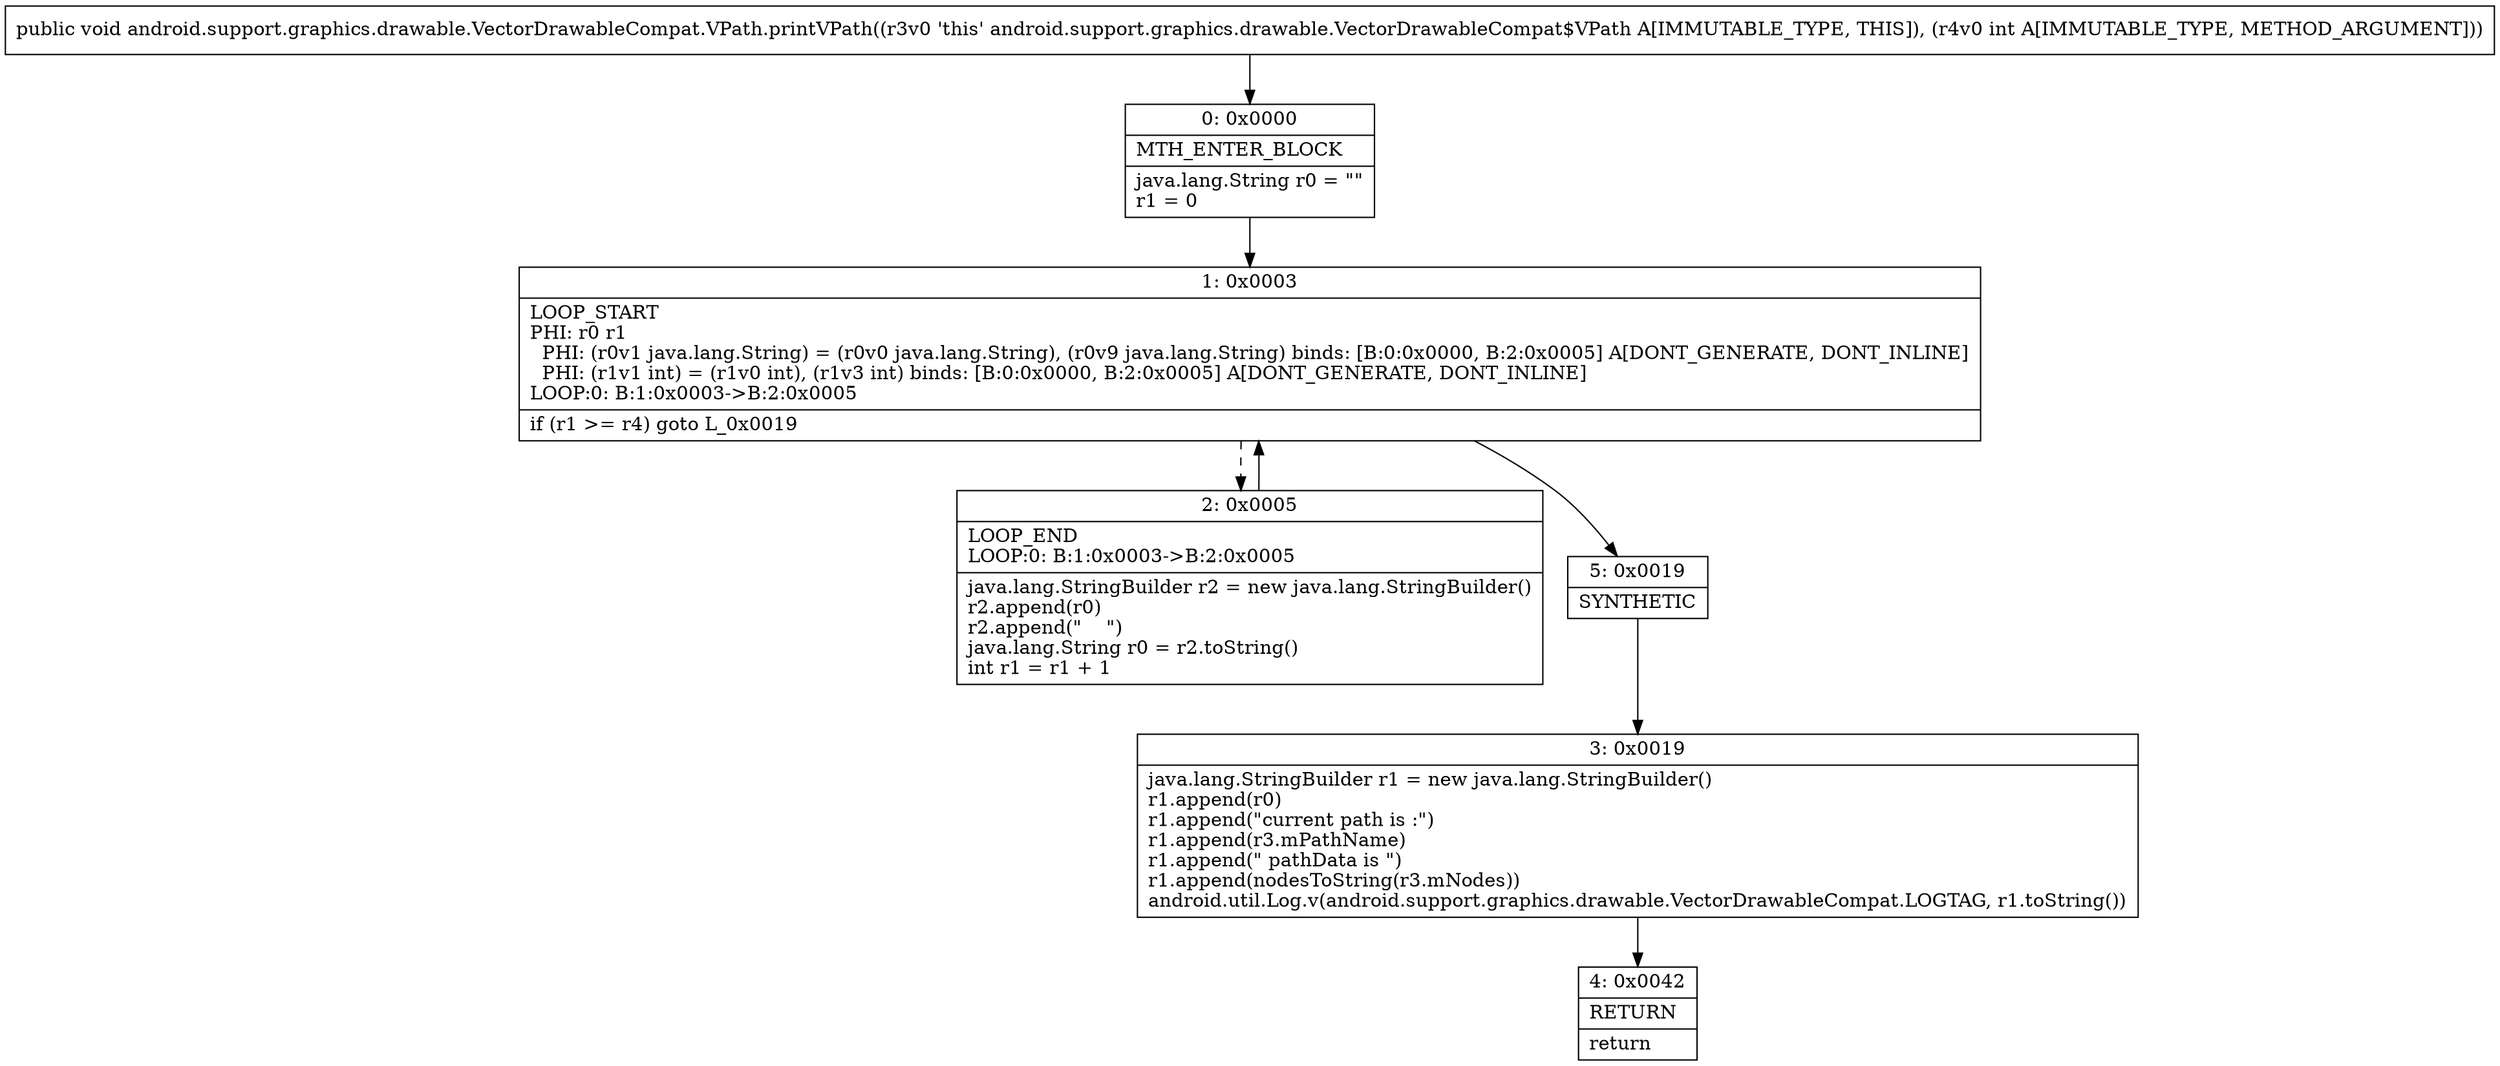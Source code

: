 digraph "CFG forandroid.support.graphics.drawable.VectorDrawableCompat.VPath.printVPath(I)V" {
Node_0 [shape=record,label="{0\:\ 0x0000|MTH_ENTER_BLOCK\l|java.lang.String r0 = \"\"\lr1 = 0\l}"];
Node_1 [shape=record,label="{1\:\ 0x0003|LOOP_START\lPHI: r0 r1 \l  PHI: (r0v1 java.lang.String) = (r0v0 java.lang.String), (r0v9 java.lang.String) binds: [B:0:0x0000, B:2:0x0005] A[DONT_GENERATE, DONT_INLINE]\l  PHI: (r1v1 int) = (r1v0 int), (r1v3 int) binds: [B:0:0x0000, B:2:0x0005] A[DONT_GENERATE, DONT_INLINE]\lLOOP:0: B:1:0x0003\-\>B:2:0x0005\l|if (r1 \>= r4) goto L_0x0019\l}"];
Node_2 [shape=record,label="{2\:\ 0x0005|LOOP_END\lLOOP:0: B:1:0x0003\-\>B:2:0x0005\l|java.lang.StringBuilder r2 = new java.lang.StringBuilder()\lr2.append(r0)\lr2.append(\"    \")\ljava.lang.String r0 = r2.toString()\lint r1 = r1 + 1\l}"];
Node_3 [shape=record,label="{3\:\ 0x0019|java.lang.StringBuilder r1 = new java.lang.StringBuilder()\lr1.append(r0)\lr1.append(\"current path is :\")\lr1.append(r3.mPathName)\lr1.append(\" pathData is \")\lr1.append(nodesToString(r3.mNodes))\landroid.util.Log.v(android.support.graphics.drawable.VectorDrawableCompat.LOGTAG, r1.toString())\l}"];
Node_4 [shape=record,label="{4\:\ 0x0042|RETURN\l|return\l}"];
Node_5 [shape=record,label="{5\:\ 0x0019|SYNTHETIC\l}"];
MethodNode[shape=record,label="{public void android.support.graphics.drawable.VectorDrawableCompat.VPath.printVPath((r3v0 'this' android.support.graphics.drawable.VectorDrawableCompat$VPath A[IMMUTABLE_TYPE, THIS]), (r4v0 int A[IMMUTABLE_TYPE, METHOD_ARGUMENT])) }"];
MethodNode -> Node_0;
Node_0 -> Node_1;
Node_1 -> Node_2[style=dashed];
Node_1 -> Node_5;
Node_2 -> Node_1;
Node_3 -> Node_4;
Node_5 -> Node_3;
}


